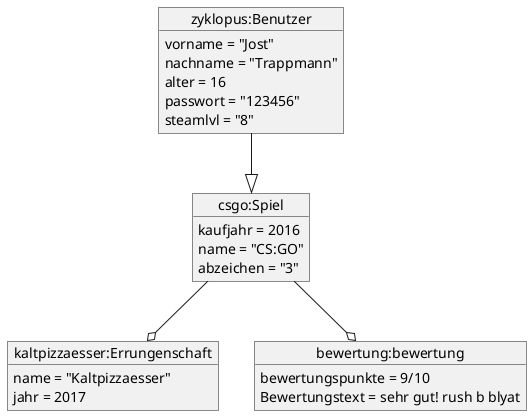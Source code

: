 @startuml Objektdiagramm

object "zyklopus:Benutzer" as zyklopus {
vorname = "Jost"
nachname = "Trappmann"
alter = 16
passwort = "123456"
steamlvl = "8"
}


object "csgo:Spiel" as csgo {
kaufjahr = 2016
name = "CS:GO"
abzeichen = "3"
}

object "kaltpizzaesser:Errungenschaft" as kaltpizzaesser {
name = "Kaltpizzaesser"
jahr = 2017
}

object "bewertung:bewertung" as bewertung{
bewertungspunkte = 9/10
Bewertungstext = sehr gut! rush b blyat
}
csgo --o kaltpizzaesser 
zyklopus--|> csgo
csgo --o bewertung
@enduml